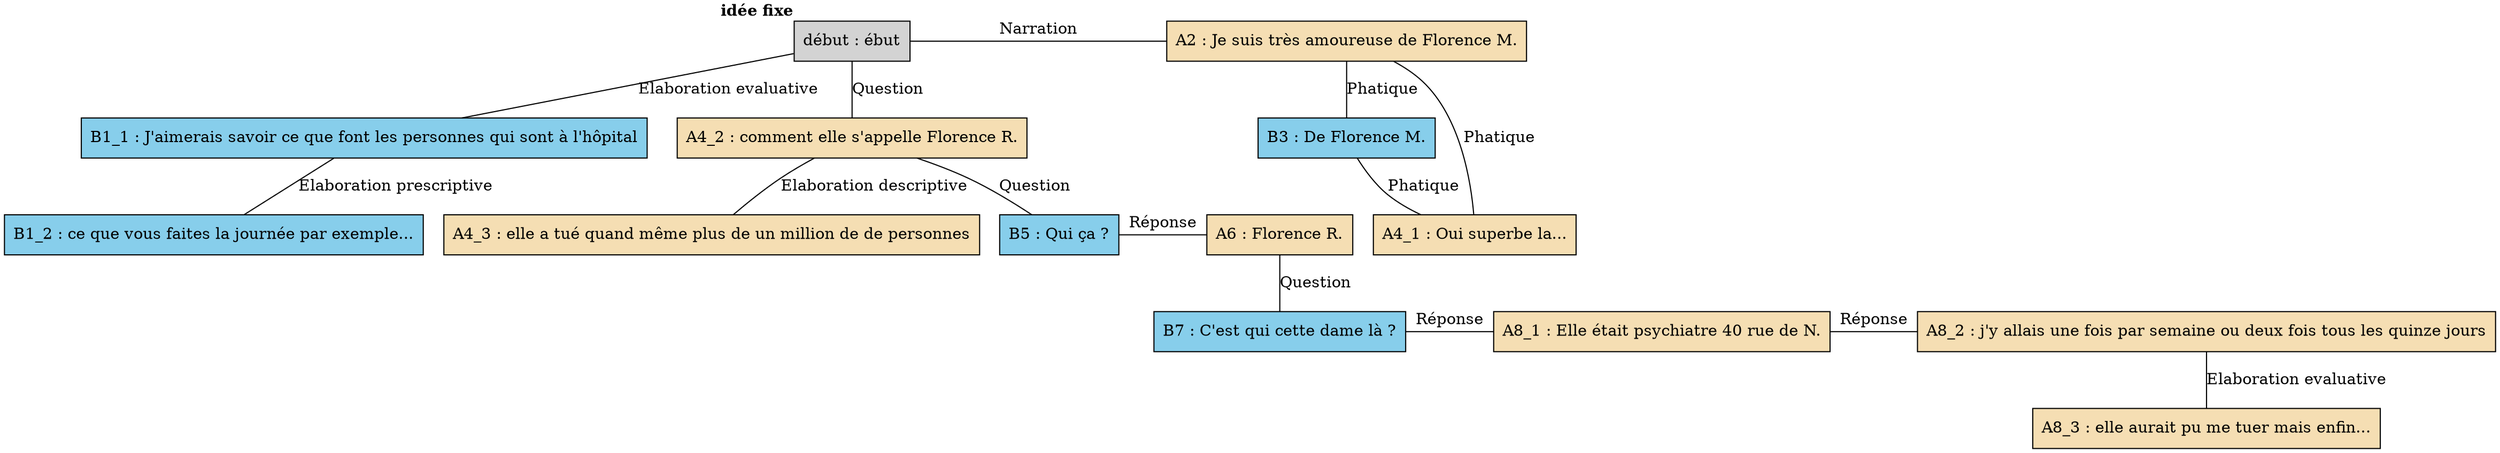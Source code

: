 digraph C07 {
	node [shape=box style=filled]
	"début" [label="début : ébut" xlabel=<<B>idée fixe</B>>]
	B1_1 [label="B1_1 : J'aimerais savoir ce que font les personnes qui sont à l'hôpital" fillcolor=skyblue xlabel=""]
	B1_2 [label="B1_2 : ce que vous faites la journée par exemple..." fillcolor=skyblue xlabel=""]
	A2 [label="A2 : Je suis très amoureuse de Florence M." fillcolor=wheat xlabel=""]
	B3 [label="B3 : De Florence M." fillcolor=skyblue xlabel=""]
	A4_1 [label="A4_1 : Oui superbe la..." fillcolor=wheat xlabel=""]
	A4_2 [label="A4_2 : comment elle s'appelle Florence R." fillcolor=wheat xlabel=""]
	A4_3 [label="A4_3 : elle a tué quand même plus de un million de de personnes" fillcolor=wheat xlabel=""]
	B5 [label="B5 : Qui ça ?" fillcolor=skyblue xlabel=""]
	A6 [label="A6 : Florence R." fillcolor=wheat xlabel=""]
	B7 [label="B7 : C'est qui cette dame là ?" fillcolor=skyblue xlabel=""]
	A8_1 [label="A8_1 : Elle était psychiatre 40 rue de N." fillcolor=wheat xlabel=""]
	A8_2 [label="A8_2 : j'y allais une fois par semaine ou deux fois tous les quinze jours" fillcolor=wheat xlabel=""]
	A8_3 [label="A8_3 : elle aurait pu me tuer mais enfin..." fillcolor=wheat xlabel=""]
	"début" -> B1_1 [label="Elaboration evaluative" dir=none]
	B1_1 -> B1_2 [label="Elaboration prescriptive" dir=none]
	{
		rank=same
		"début"
		A2
		"début" -> A2 [label=Narration dir=none]
	}
	A2 -> B3 [label=Phatique dir=none]
	A2 -> A4_1 [label=Phatique dir=none]
	B3 -> A4_1 [label=Phatique dir=none]
	"début" -> A4_2 [label=Question dir=none]
	A4_2 -> A4_3 [label="Elaboration descriptive" dir=none]
	A4_2 -> B5 [label=Question dir=none]
	{
		rank=same
		B5
		A6
		B5 -> A6 [label="Réponse" dir=none]
	}
	A6 -> B7 [label=Question dir=none]
	{
		rank=same
		B7
		A8_1
		B7 -> A8_1 [label="Réponse" dir=none]
	}
	{
		rank=same
		A8_1
		A8_2
		A8_1 -> A8_2 [label="Réponse" dir=none]
	}
	A8_2 -> A8_3 [label="Elaboration evaluative" dir=none]
}
